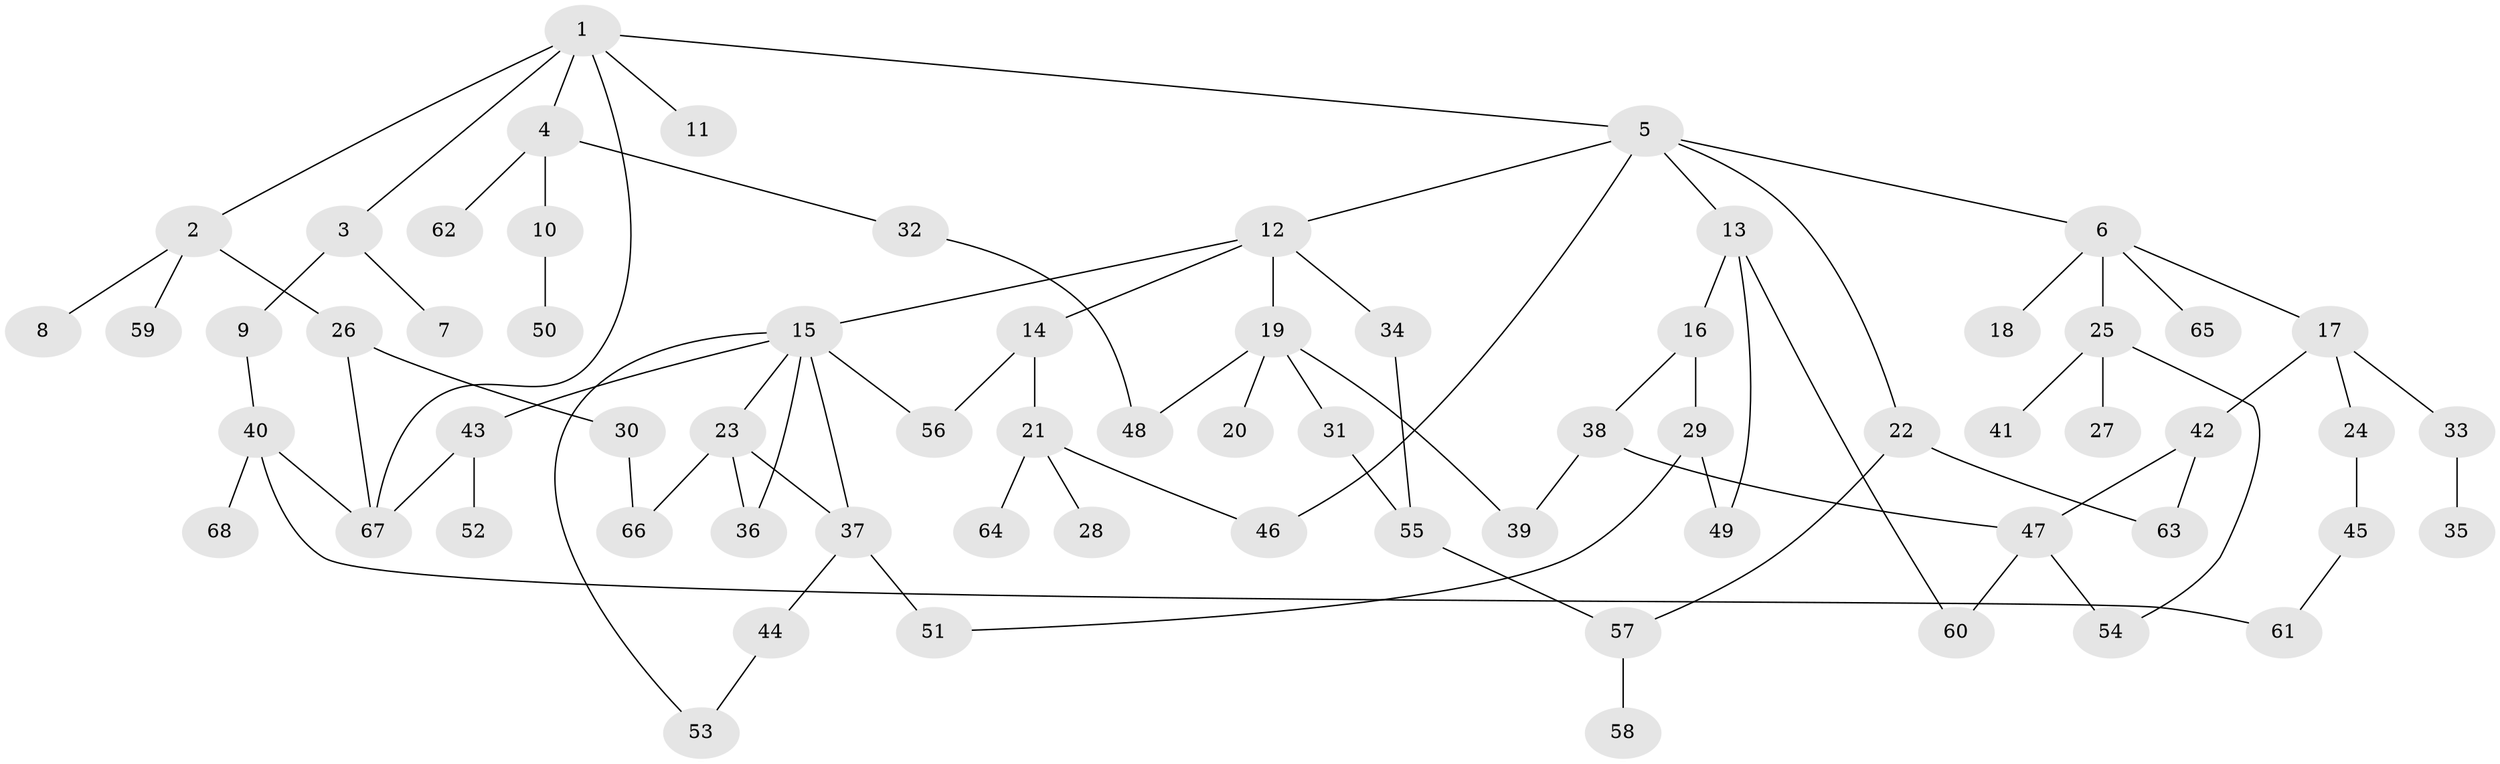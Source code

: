 // coarse degree distribution, {8: 0.023255813953488372, 3: 0.20930232558139536, 6: 0.046511627906976744, 7: 0.023255813953488372, 1: 0.3023255813953488, 4: 0.11627906976744186, 5: 0.06976744186046512, 2: 0.20930232558139536}
// Generated by graph-tools (version 1.1) at 2025/23/03/03/25 07:23:33]
// undirected, 68 vertices, 87 edges
graph export_dot {
graph [start="1"]
  node [color=gray90,style=filled];
  1;
  2;
  3;
  4;
  5;
  6;
  7;
  8;
  9;
  10;
  11;
  12;
  13;
  14;
  15;
  16;
  17;
  18;
  19;
  20;
  21;
  22;
  23;
  24;
  25;
  26;
  27;
  28;
  29;
  30;
  31;
  32;
  33;
  34;
  35;
  36;
  37;
  38;
  39;
  40;
  41;
  42;
  43;
  44;
  45;
  46;
  47;
  48;
  49;
  50;
  51;
  52;
  53;
  54;
  55;
  56;
  57;
  58;
  59;
  60;
  61;
  62;
  63;
  64;
  65;
  66;
  67;
  68;
  1 -- 2;
  1 -- 3;
  1 -- 4;
  1 -- 5;
  1 -- 11;
  1 -- 67;
  2 -- 8;
  2 -- 26;
  2 -- 59;
  3 -- 7;
  3 -- 9;
  4 -- 10;
  4 -- 32;
  4 -- 62;
  5 -- 6;
  5 -- 12;
  5 -- 13;
  5 -- 22;
  5 -- 46;
  6 -- 17;
  6 -- 18;
  6 -- 25;
  6 -- 65;
  9 -- 40;
  10 -- 50;
  12 -- 14;
  12 -- 15;
  12 -- 19;
  12 -- 34;
  13 -- 16;
  13 -- 60;
  13 -- 49;
  14 -- 21;
  14 -- 56;
  15 -- 23;
  15 -- 43;
  15 -- 56;
  15 -- 36;
  15 -- 53;
  15 -- 37;
  16 -- 29;
  16 -- 38;
  17 -- 24;
  17 -- 33;
  17 -- 42;
  19 -- 20;
  19 -- 31;
  19 -- 39;
  19 -- 48;
  21 -- 28;
  21 -- 46;
  21 -- 64;
  22 -- 57;
  22 -- 63;
  23 -- 36;
  23 -- 37;
  23 -- 66;
  24 -- 45;
  25 -- 27;
  25 -- 41;
  25 -- 54;
  26 -- 30;
  26 -- 67;
  29 -- 49;
  29 -- 51;
  30 -- 66;
  31 -- 55;
  32 -- 48;
  33 -- 35;
  34 -- 55;
  37 -- 44;
  37 -- 51;
  38 -- 47;
  38 -- 39;
  40 -- 68;
  40 -- 67;
  40 -- 61;
  42 -- 47;
  42 -- 63;
  43 -- 52;
  43 -- 67;
  44 -- 53;
  45 -- 61;
  47 -- 54;
  47 -- 60;
  55 -- 57;
  57 -- 58;
}
